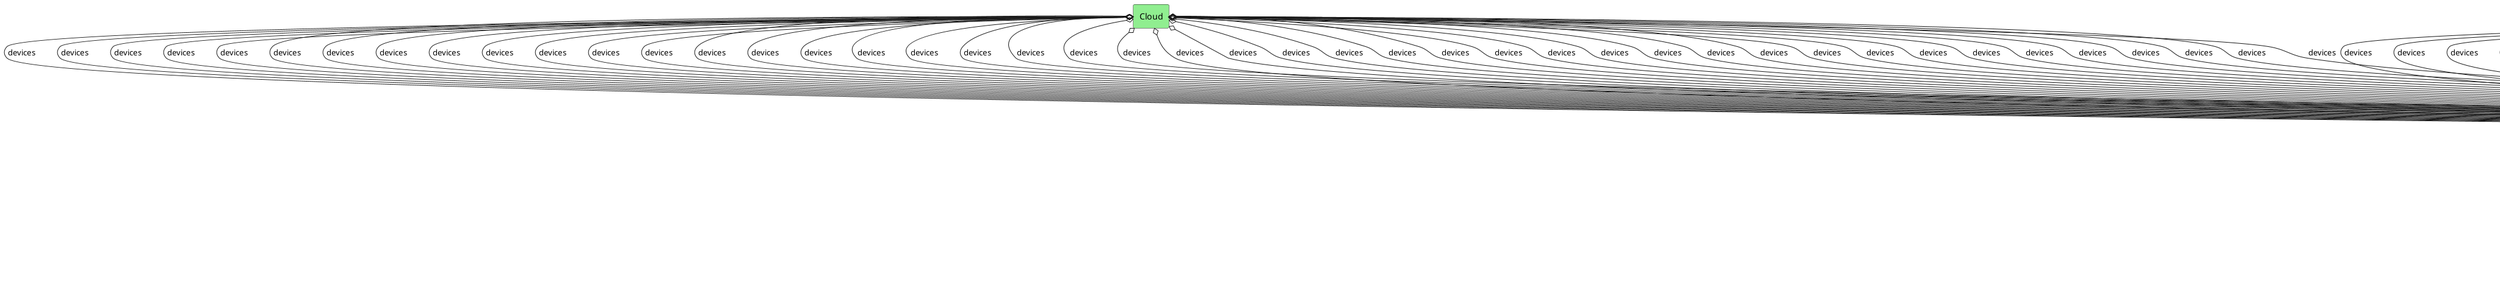 @startuml

class "Device" as Model {
 string name
 string ename
 string hostname
 string type

 addToHardware()
 create()
 disable()
 enable()
 getReservations()
 provision()
 reserve()
 
}

rectangle "PhysicalProfile" as PhysicalProfile #lightblue {
}

Model o--> "1" PhysicalProfile : profile


rectangle "Hardware" as Hardware #lightblue {
}

Model *--> "n" Hardware : hardware


rectangle "DataCenter" as DataCenter #lightblue {
}

Model o--> "1" DataCenter : datacenter


rectangle "AggregatedDevice" as AggregatedDevice #lightblue {
}

Model o--> "1" AggregatedDevice : parent




    rectangle "AggregatedDevice" as AggregatedDevice #lightgreen {
    }
    
        AggregatedDevice   *--> "n" Model : "devices"
    
    rectangle "DataCenter" as DataCenter #lightgreen {
    }
    
        DataCenter   *--> "n" Model : "devices"
    
    rectangle "Hardware" as Hardware #lightgreen {
    }
    
        Hardware   o--> "1" Model : "device"
    
    rectangle "Cloud" as Cloud #lightgreen {
    }
    
        Cloud   o--> "n" Model : "devices"
    
    rectangle "Request" as Request #lightgreen {
    }
    
        Request   o--> "n" Model : "devices"
    
    rectangle "Reservation" as Reservation #lightgreen {
    }
    
        Reservation   o--> "1" Model : "device"
    
    rectangle "AggregatedDevice" as AggregatedDevice #lightgreen {
    }
    
        AggregatedDevice   *--> "n" Model : "devices"
    
    rectangle "DataCenter" as DataCenter #lightgreen {
    }
    
        DataCenter   *--> "n" Model : "devices"
    
    rectangle "Hardware" as Hardware #lightgreen {
    }
    
        Hardware   o--> "1" Model : "device"
    
    rectangle "Cloud" as Cloud #lightgreen {
    }
    
        Cloud   o--> "n" Model : "devices"
    
    rectangle "Request" as Request #lightgreen {
    }
    
        Request   o--> "n" Model : "devices"
    
    rectangle "Reservation" as Reservation #lightgreen {
    }
    
        Reservation   o--> "1" Model : "device"
    
    rectangle "AggregatedDevice" as AggregatedDevice #lightgreen {
    }
    
        AggregatedDevice   *--> "n" Model : "devices"
    
    rectangle "DataCenter" as DataCenter #lightgreen {
    }
    
        DataCenter   *--> "n" Model : "devices"
    
    rectangle "Hardware" as Hardware #lightgreen {
    }
    
        Hardware   o--> "1" Model : "device"
    
    rectangle "Cloud" as Cloud #lightgreen {
    }
    
        Cloud   o--> "n" Model : "devices"
    
    rectangle "Request" as Request #lightgreen {
    }
    
        Request   o--> "n" Model : "devices"
    
    rectangle "Reservation" as Reservation #lightgreen {
    }
    
        Reservation   o--> "1" Model : "device"
    
    rectangle "AggregatedDevice" as AggregatedDevice #lightgreen {
    }
    
        AggregatedDevice   *--> "n" Model : "devices"
    
    rectangle "DataCenter" as DataCenter #lightgreen {
    }
    
        DataCenter   *--> "n" Model : "devices"
    
    rectangle "Hardware" as Hardware #lightgreen {
    }
    
        Hardware   o--> "1" Model : "device"
    
    rectangle "Cloud" as Cloud #lightgreen {
    }
    
        Cloud   o--> "n" Model : "devices"
    
    rectangle "Request" as Request #lightgreen {
    }
    
        Request   o--> "n" Model : "devices"
    
    rectangle "Reservation" as Reservation #lightgreen {
    }
    
        Reservation   o--> "1" Model : "device"
    
    rectangle "AggregatedDevice" as AggregatedDevice #lightgreen {
    }
    
        AggregatedDevice   *--> "n" Model : "devices"
    
    rectangle "DataCenter" as DataCenter #lightgreen {
    }
    
        DataCenter   *--> "n" Model : "devices"
    
    rectangle "Hardware" as Hardware #lightgreen {
    }
    
        Hardware   o--> "1" Model : "device"
    
    rectangle "Cloud" as Cloud #lightgreen {
    }
    
        Cloud   o--> "n" Model : "devices"
    
    rectangle "Request" as Request #lightgreen {
    }
    
        Request   o--> "n" Model : "devices"
    
    rectangle "Reservation" as Reservation #lightgreen {
    }
    
        Reservation   o--> "1" Model : "device"
    
    rectangle "AggregatedDevice" as AggregatedDevice #lightgreen {
    }
    
        AggregatedDevice   *--> "n" Model : "devices"
    
    rectangle "DataCenter" as DataCenter #lightgreen {
    }
    
        DataCenter   *--> "n" Model : "devices"
    
    rectangle "Hardware" as Hardware #lightgreen {
    }
    
        Hardware   o--> "1" Model : "device"
    
    rectangle "Cloud" as Cloud #lightgreen {
    }
    
        Cloud   o--> "n" Model : "devices"
    
    rectangle "Request" as Request #lightgreen {
    }
    
        Request   o--> "n" Model : "devices"
    
    rectangle "Reservation" as Reservation #lightgreen {
    }
    
        Reservation   o--> "1" Model : "device"
    
    rectangle "AggregatedDevice" as AggregatedDevice #lightgreen {
    }
    
        AggregatedDevice   *--> "n" Model : "devices"
    
    rectangle "DataCenter" as DataCenter #lightgreen {
    }
    
        DataCenter   *--> "n" Model : "devices"
    
    rectangle "Hardware" as Hardware #lightgreen {
    }
    
        Hardware   o--> "1" Model : "device"
    
    rectangle "Cloud" as Cloud #lightgreen {
    }
    
        Cloud   o--> "n" Model : "devices"
    
    rectangle "Request" as Request #lightgreen {
    }
    
        Request   o--> "n" Model : "devices"
    
    rectangle "Reservation" as Reservation #lightgreen {
    }
    
        Reservation   o--> "1" Model : "device"
    
    rectangle "AggregatedDevice" as AggregatedDevice #lightgreen {
    }
    
        AggregatedDevice   *--> "n" Model : "devices"
    
    rectangle "DataCenter" as DataCenter #lightgreen {
    }
    
        DataCenter   *--> "n" Model : "devices"
    
    rectangle "Hardware" as Hardware #lightgreen {
    }
    
        Hardware   o--> "1" Model : "device"
    
    rectangle "Cloud" as Cloud #lightgreen {
    }
    
        Cloud   o--> "n" Model : "devices"
    
    rectangle "Request" as Request #lightgreen {
    }
    
        Request   o--> "n" Model : "devices"
    
    rectangle "Reservation" as Reservation #lightgreen {
    }
    
        Reservation   o--> "1" Model : "device"
    
    rectangle "AggregatedDevice" as AggregatedDevice #lightgreen {
    }
    
        AggregatedDevice   *--> "n" Model : "devices"
    
    rectangle "DataCenter" as DataCenter #lightgreen {
    }
    
        DataCenter   *--> "n" Model : "devices"
    
    rectangle "Hardware" as Hardware #lightgreen {
    }
    
        Hardware   o--> "1" Model : "device"
    
    rectangle "Cloud" as Cloud #lightgreen {
    }
    
        Cloud   o--> "n" Model : "devices"
    
    rectangle "Request" as Request #lightgreen {
    }
    
        Request   o--> "n" Model : "devices"
    
    rectangle "Reservation" as Reservation #lightgreen {
    }
    
        Reservation   o--> "1" Model : "device"
    
    rectangle "AggregatedDevice" as AggregatedDevice #lightgreen {
    }
    
        AggregatedDevice   *--> "n" Model : "devices"
    
    rectangle "AcceleratorHardware" as AcceleratorHardware #lightgreen {
    }
    
        AcceleratorHardware   o--> "1" Model : "device"
    
    rectangle "ComputeHardware" as ComputeHardware #lightgreen {
    }
    
        ComputeHardware   o--> "1" Model : "device"
    
    rectangle "DataCenter" as DataCenter #lightgreen {
    }
    
        DataCenter   *--> "n" Model : "devices"
    
    rectangle "Hardware" as Hardware #lightgreen {
    }
    
        Hardware   o--> "1" Model : "device"
    
    rectangle "NetworkHardware" as NetworkHardware #lightgreen {
    }
    
        NetworkHardware   o--> "1" Model : "device"
    
    rectangle "StorageHardware" as StorageHardware #lightgreen {
    }
    
        StorageHardware   o--> "1" Model : "device"
    
    rectangle "Cloud" as Cloud #lightgreen {
    }
    
        Cloud   o--> "n" Model : "devices"
    
    rectangle "Request" as Request #lightgreen {
    }
    
        Request   o--> "n" Model : "devices"
    
    rectangle "Reservation" as Reservation #lightgreen {
    }
    
        Reservation   o--> "1" Model : "device"
    
    rectangle "AggregatedDevice" as AggregatedDevice #lightgreen {
    }
    
        AggregatedDevice   *--> "n" Model : "devices"
    
    rectangle "AcceleratorHardware" as AcceleratorHardware #lightgreen {
    }
    
        AcceleratorHardware   o--> "1" Model : "device"
    
    rectangle "ComputeHardware" as ComputeHardware #lightgreen {
    }
    
        ComputeHardware   o--> "1" Model : "device"
    
    rectangle "DataCenter" as DataCenter #lightgreen {
    }
    
        DataCenter   *--> "n" Model : "devices"
    
    rectangle "Hardware" as Hardware #lightgreen {
    }
    
        Hardware   o--> "1" Model : "device"
    
    rectangle "NetworkHardware" as NetworkHardware #lightgreen {
    }
    
        NetworkHardware   o--> "1" Model : "device"
    
    rectangle "StorageHardware" as StorageHardware #lightgreen {
    }
    
        StorageHardware   o--> "1" Model : "device"
    
    rectangle "Cloud" as Cloud #lightgreen {
    }
    
        Cloud   o--> "n" Model : "devices"
    
    rectangle "Request" as Request #lightgreen {
    }
    
        Request   o--> "n" Model : "devices"
    
    rectangle "Reservation" as Reservation #lightgreen {
    }
    
        Reservation   o--> "1" Model : "device"
    
    rectangle "AggregatedDevice" as AggregatedDevice #lightgreen {
    }
    
        AggregatedDevice   *--> "n" Model : "devices"
    
    rectangle "AcceleratorHardware" as AcceleratorHardware #lightgreen {
    }
    
        AcceleratorHardware   o--> "1" Model : "device"
    
    rectangle "ComputeHardware" as ComputeHardware #lightgreen {
    }
    
        ComputeHardware   o--> "1" Model : "device"
    
    rectangle "DataCenter" as DataCenter #lightgreen {
    }
    
        DataCenter   *--> "n" Model : "devices"
    
    rectangle "Hardware" as Hardware #lightgreen {
    }
    
        Hardware   o--> "1" Model : "device"
    
    rectangle "NetworkHardware" as NetworkHardware #lightgreen {
    }
    
        NetworkHardware   o--> "1" Model : "device"
    
    rectangle "StorageHardware" as StorageHardware #lightgreen {
    }
    
        StorageHardware   o--> "1" Model : "device"
    
    rectangle "Cloud" as Cloud #lightgreen {
    }
    
        Cloud   o--> "n" Model : "devices"
    
    rectangle "Request" as Request #lightgreen {
    }
    
        Request   o--> "n" Model : "devices"
    
    rectangle "Reservation" as Reservation #lightgreen {
    }
    
        Reservation   o--> "1" Model : "device"
    
    rectangle "AggregatedDevice" as AggregatedDevice #lightgreen {
    }
    
        AggregatedDevice   *--> "n" Model : "devices"
    
    rectangle "AcceleratorHardware" as AcceleratorHardware #lightgreen {
    }
    
        AcceleratorHardware   o--> "1" Model : "device"
    
    rectangle "ComputeHardware" as ComputeHardware #lightgreen {
    }
    
        ComputeHardware   o--> "1" Model : "device"
    
    rectangle "DataCenter" as DataCenter #lightgreen {
    }
    
        DataCenter   *--> "n" Model : "devices"
    
    rectangle "Hardware" as Hardware #lightgreen {
    }
    
        Hardware   o--> "1" Model : "device"
    
    rectangle "NetworkHardware" as NetworkHardware #lightgreen {
    }
    
        NetworkHardware   o--> "1" Model : "device"
    
    rectangle "StorageHardware" as StorageHardware #lightgreen {
    }
    
        StorageHardware   o--> "1" Model : "device"
    
    rectangle "Cloud" as Cloud #lightgreen {
    }
    
        Cloud   o--> "n" Model : "devices"
    
    rectangle "Request" as Request #lightgreen {
    }
    
        Request   o--> "n" Model : "devices"
    
    rectangle "Reservation" as Reservation #lightgreen {
    }
    
        Reservation   o--> "1" Model : "device"
    
    rectangle "AggregatedDevice" as AggregatedDevice #lightgreen {
    }
    
        AggregatedDevice   *--> "n" Model : "devices"
    
    rectangle "AcceleratorHardware" as AcceleratorHardware #lightgreen {
    }
    
        AcceleratorHardware   o--> "1" Model : "device"
    
    rectangle "ComputeHardware" as ComputeHardware #lightgreen {
    }
    
        ComputeHardware   o--> "1" Model : "device"
    
    rectangle "DataCenter" as DataCenter #lightgreen {
    }
    
        DataCenter   *--> "n" Model : "devices"
    
    rectangle "Hardware" as Hardware #lightgreen {
    }
    
        Hardware   o--> "1" Model : "device"
    
    rectangle "NetworkHardware" as NetworkHardware #lightgreen {
    }
    
        NetworkHardware   o--> "1" Model : "device"
    
    rectangle "StorageHardware" as StorageHardware #lightgreen {
    }
    
        StorageHardware   o--> "1" Model : "device"
    
    rectangle "Cloud" as Cloud #lightgreen {
    }
    
        Cloud   o--> "n" Model : "devices"
    
    rectangle "Request" as Request #lightgreen {
    }
    
        Request   o--> "n" Model : "devices"
    
    rectangle "Reservation" as Reservation #lightgreen {
    }
    
        Reservation   o--> "1" Model : "device"
    
    rectangle "AggregatedDevice" as AggregatedDevice #lightgreen {
    }
    
        AggregatedDevice   *--> "n" Model : "devices"
    
    rectangle "AcceleratorHardware" as AcceleratorHardware #lightgreen {
    }
    
        AcceleratorHardware   o--> "1" Model : "device"
    
    rectangle "ComputeHardware" as ComputeHardware #lightgreen {
    }
    
        ComputeHardware   o--> "1" Model : "device"
    
    rectangle "DataCenter" as DataCenter #lightgreen {
    }
    
        DataCenter   *--> "n" Model : "devices"
    
    rectangle "Hardware" as Hardware #lightgreen {
    }
    
        Hardware   o--> "1" Model : "device"
    
    rectangle "NetworkHardware" as NetworkHardware #lightgreen {
    }
    
        NetworkHardware   o--> "1" Model : "device"
    
    rectangle "StorageHardware" as StorageHardware #lightgreen {
    }
    
        StorageHardware   o--> "1" Model : "device"
    
    rectangle "Cloud" as Cloud #lightgreen {
    }
    
        Cloud   o--> "n" Model : "devices"
    
    rectangle "Request" as Request #lightgreen {
    }
    
        Request   o--> "n" Model : "devices"
    
    rectangle "Reservation" as Reservation #lightgreen {
    }
    
        Reservation   o--> "1" Model : "device"
    
    rectangle "AggregatedDevice" as AggregatedDevice #lightgreen {
    }
    
        AggregatedDevice   *--> "n" Model : "devices"
    
    rectangle "AcceleratorHardware" as AcceleratorHardware #lightgreen {
    }
    
        AcceleratorHardware   o--> "1" Model : "device"
    
    rectangle "ComputeHardware" as ComputeHardware #lightgreen {
    }
    
        ComputeHardware   o--> "1" Model : "device"
    
    rectangle "DataCenter" as DataCenter #lightgreen {
    }
    
        DataCenter   *--> "n" Model : "devices"
    
    rectangle "Hardware" as Hardware #lightgreen {
    }
    
        Hardware   o--> "1" Model : "device"
    
    rectangle "NetworkHardware" as NetworkHardware #lightgreen {
    }
    
        NetworkHardware   o--> "1" Model : "device"
    
    rectangle "StorageHardware" as StorageHardware #lightgreen {
    }
    
        StorageHardware   o--> "1" Model : "device"
    
    rectangle "Cloud" as Cloud #lightgreen {
    }
    
        Cloud   o--> "n" Model : "devices"
    
    rectangle "Request" as Request #lightgreen {
    }
    
        Request   o--> "n" Model : "devices"
    
    rectangle "Reservation" as Reservation #lightgreen {
    }
    
        Reservation   o--> "1" Model : "device"
    
    rectangle "AggregatedDevice" as AggregatedDevice #lightgreen {
    }
    
        AggregatedDevice   *--> "n" Model : "devices"
    
    rectangle "AcceleratorHardware" as AcceleratorHardware #lightgreen {
    }
    
        AcceleratorHardware   o--> "1" Model : "device"
    
    rectangle "ComputeHardware" as ComputeHardware #lightgreen {
    }
    
        ComputeHardware   o--> "1" Model : "device"
    
    rectangle "DataCenter" as DataCenter #lightgreen {
    }
    
        DataCenter   *--> "n" Model : "devices"
    
    rectangle "Hardware" as Hardware #lightgreen {
    }
    
        Hardware   o--> "1" Model : "device"
    
    rectangle "NetworkHardware" as NetworkHardware #lightgreen {
    }
    
        NetworkHardware   o--> "1" Model : "device"
    
    rectangle "StorageHardware" as StorageHardware #lightgreen {
    }
    
        StorageHardware   o--> "1" Model : "device"
    
    rectangle "Cloud" as Cloud #lightgreen {
    }
    
        Cloud   o--> "n" Model : "devices"
    
    rectangle "Request" as Request #lightgreen {
    }
    
        Request   o--> "n" Model : "devices"
    
    rectangle "Reservation" as Reservation #lightgreen {
    }
    
        Reservation   o--> "1" Model : "device"
    
    rectangle "AggregatedDevice" as AggregatedDevice #lightgreen {
    }
    
        AggregatedDevice   *--> "n" Model : "devices"
    
    rectangle "AcceleratorHardware" as AcceleratorHardware #lightgreen {
    }
    
        AcceleratorHardware   o--> "1" Model : "device"
    
    rectangle "ComputeHardware" as ComputeHardware #lightgreen {
    }
    
        ComputeHardware   o--> "1" Model : "device"
    
    rectangle "DataCenter" as DataCenter #lightgreen {
    }
    
        DataCenter   *--> "n" Model : "devices"
    
    rectangle "Hardware" as Hardware #lightgreen {
    }
    
        Hardware   o--> "1" Model : "device"
    
    rectangle "NetworkHardware" as NetworkHardware #lightgreen {
    }
    
        NetworkHardware   o--> "1" Model : "device"
    
    rectangle "StorageHardware" as StorageHardware #lightgreen {
    }
    
        StorageHardware   o--> "1" Model : "device"
    
    rectangle "Cloud" as Cloud #lightgreen {
    }
    
        Cloud   o--> "n" Model : "devices"
    
    rectangle "Request" as Request #lightgreen {
    }
    
        Request   o--> "n" Model : "devices"
    
    rectangle "Reservation" as Reservation #lightgreen {
    }
    
        Reservation   o--> "1" Model : "device"
    
    rectangle "AggregatedDevice" as AggregatedDevice #lightgreen {
    }
    
        AggregatedDevice   *--> "n" Model : "devices"
    
    rectangle "AcceleratorHardware" as AcceleratorHardware #lightgreen {
    }
    
        AcceleratorHardware   o--> "1" Model : "device"
    
    rectangle "ComputeHardware" as ComputeHardware #lightgreen {
    }
    
        ComputeHardware   o--> "1" Model : "device"
    
    rectangle "DataCenter" as DataCenter #lightgreen {
    }
    
        DataCenter   *--> "n" Model : "devices"
    
    rectangle "Hardware" as Hardware #lightgreen {
    }
    
        Hardware   o--> "1" Model : "device"
    
    rectangle "NetworkHardware" as NetworkHardware #lightgreen {
    }
    
        NetworkHardware   o--> "1" Model : "device"
    
    rectangle "StorageHardware" as StorageHardware #lightgreen {
    }
    
        StorageHardware   o--> "1" Model : "device"
    
    rectangle "Cloud" as Cloud #lightgreen {
    }
    
        Cloud   o--> "n" Model : "devices"
    
    rectangle "Request" as Request #lightgreen {
    }
    
        Request   o--> "n" Model : "devices"
    
    rectangle "Reservation" as Reservation #lightgreen {
    }
    
        Reservation   o--> "1" Model : "device"
    
    rectangle "AggregatedDevice" as AggregatedDevice #lightgreen {
    }
    
        AggregatedDevice   *--> "n" Model : "devices"
    
    rectangle "AcceleratorHardware" as AcceleratorHardware #lightgreen {
    }
    
        AcceleratorHardware   o--> "1" Model : "device"
    
    rectangle "ComputeHardware" as ComputeHardware #lightgreen {
    }
    
        ComputeHardware   o--> "1" Model : "device"
    
    rectangle "DataCenter" as DataCenter #lightgreen {
    }
    
        DataCenter   *--> "n" Model : "devices"
    
    rectangle "Hardware" as Hardware #lightgreen {
    }
    
        Hardware   o--> "1" Model : "device"
    
    rectangle "NetworkHardware" as NetworkHardware #lightgreen {
    }
    
        NetworkHardware   o--> "1" Model : "device"
    
    rectangle "StorageHardware" as StorageHardware #lightgreen {
    }
    
        StorageHardware   o--> "1" Model : "device"
    
    rectangle "Cloud" as Cloud #lightgreen {
    }
    
        Cloud   o--> "n" Model : "devices"
    
    rectangle "Request" as Request #lightgreen {
    }
    
        Request   o--> "n" Model : "devices"
    
    rectangle "Reservation" as Reservation #lightgreen {
    }
    
        Reservation   o--> "1" Model : "device"
    
    rectangle "AggregatedDevice" as AggregatedDevice #lightgreen {
    }
    
        AggregatedDevice   *--> "n" Model : "devices"
    
    rectangle "AcceleratorHardware" as AcceleratorHardware #lightgreen {
    }
    
        AcceleratorHardware   o--> "1" Model : "device"
    
    rectangle "ComputeHardware" as ComputeHardware #lightgreen {
    }
    
        ComputeHardware   o--> "1" Model : "device"
    
    rectangle "DataCenter" as DataCenter #lightgreen {
    }
    
        DataCenter   *--> "n" Model : "devices"
    
    rectangle "Hardware" as Hardware #lightgreen {
    }
    
        Hardware   o--> "1" Model : "device"
    
    rectangle "NetworkHardware" as NetworkHardware #lightgreen {
    }
    
        NetworkHardware   o--> "1" Model : "device"
    
    rectangle "StorageHardware" as StorageHardware #lightgreen {
    }
    
        StorageHardware   o--> "1" Model : "device"
    
    rectangle "Cloud" as Cloud #lightgreen {
    }
    
        Cloud   o--> "n" Model : "devices"
    
    rectangle "Request" as Request #lightgreen {
    }
    
        Request   o--> "n" Model : "devices"
    
    rectangle "Reservation" as Reservation #lightgreen {
    }
    
        Reservation   o--> "1" Model : "device"
    
    rectangle "AggregatedDevice" as AggregatedDevice #lightgreen {
    }
    
        AggregatedDevice   *--> "n" Model : "devices"
    
    rectangle "AcceleratorHardware" as AcceleratorHardware #lightgreen {
    }
    
        AcceleratorHardware   o--> "1" Model : "device"
    
    rectangle "ComputeHardware" as ComputeHardware #lightgreen {
    }
    
        ComputeHardware   o--> "1" Model : "device"
    
    rectangle "DataCenter" as DataCenter #lightgreen {
    }
    
        DataCenter   *--> "n" Model : "devices"
    
    rectangle "Hardware" as Hardware #lightgreen {
    }
    
        Hardware   o--> "1" Model : "device"
    
    rectangle "NetworkHardware" as NetworkHardware #lightgreen {
    }
    
        NetworkHardware   o--> "1" Model : "device"
    
    rectangle "StorageHardware" as StorageHardware #lightgreen {
    }
    
        StorageHardware   o--> "1" Model : "device"
    
    rectangle "Cloud" as Cloud #lightgreen {
    }
    
        Cloud   o--> "n" Model : "devices"
    
    rectangle "Request" as Request #lightgreen {
    }
    
        Request   o--> "n" Model : "devices"
    
    rectangle "Reservation" as Reservation #lightgreen {
    }
    
        Reservation   o--> "1" Model : "device"
    
    rectangle "AggregatedDevice" as AggregatedDevice #lightgreen {
    }
    
        AggregatedDevice   *--> "n" Model : "devices"
    
    rectangle "AcceleratorHardware" as AcceleratorHardware #lightgreen {
    }
    
        AcceleratorHardware   o--> "1" Model : "device"
    
    rectangle "ComputeHardware" as ComputeHardware #lightgreen {
    }
    
        ComputeHardware   o--> "1" Model : "device"
    
    rectangle "DataCenter" as DataCenter #lightgreen {
    }
    
        DataCenter   *--> "n" Model : "devices"
    
    rectangle "Hardware" as Hardware #lightgreen {
    }
    
        Hardware   o--> "1" Model : "device"
    
    rectangle "NetworkHardware" as NetworkHardware #lightgreen {
    }
    
        NetworkHardware   o--> "1" Model : "device"
    
    rectangle "StorageHardware" as StorageHardware #lightgreen {
    }
    
        StorageHardware   o--> "1" Model : "device"
    
    rectangle "Cloud" as Cloud #lightgreen {
    }
    
        Cloud   o--> "n" Model : "devices"
    
    rectangle "Request" as Request #lightgreen {
    }
    
        Request   o--> "n" Model : "devices"
    
    rectangle "Reservation" as Reservation #lightgreen {
    }
    
        Reservation   o--> "1" Model : "device"
    
    rectangle "AggregatedDevice" as AggregatedDevice #lightgreen {
    }
    
        AggregatedDevice   *--> "n" Model : "devices"
    
    rectangle "AcceleratorHardware" as AcceleratorHardware #lightgreen {
    }
    
        AcceleratorHardware   o--> "1" Model : "device"
    
    rectangle "ComputeHardware" as ComputeHardware #lightgreen {
    }
    
        ComputeHardware   o--> "1" Model : "device"
    
    rectangle "DataCenter" as DataCenter #lightgreen {
    }
    
        DataCenter   *--> "n" Model : "devices"
    
    rectangle "Hardware" as Hardware #lightgreen {
    }
    
        Hardware   o--> "1" Model : "device"
    
    rectangle "NetworkHardware" as NetworkHardware #lightgreen {
    }
    
        NetworkHardware   o--> "1" Model : "device"
    
    rectangle "StorageHardware" as StorageHardware #lightgreen {
    }
    
        StorageHardware   o--> "1" Model : "device"
    
    rectangle "Cloud" as Cloud #lightgreen {
    }
    
        Cloud   o--> "n" Model : "devices"
    
    rectangle "Request" as Request #lightgreen {
    }
    
        Request   o--> "n" Model : "devices"
    
    rectangle "Reservation" as Reservation #lightgreen {
    }
    
        Reservation   o--> "1" Model : "device"
    
    rectangle "AggregatedDevice" as AggregatedDevice #lightgreen {
    }
    
        AggregatedDevice   *--> "n" Model : "devices"
    
    rectangle "AcceleratorHardware" as AcceleratorHardware #lightgreen {
    }
    
        AcceleratorHardware   o--> "1" Model : "device"
    
    rectangle "ComputeHardware" as ComputeHardware #lightgreen {
    }
    
        ComputeHardware   o--> "1" Model : "device"
    
    rectangle "DataCenter" as DataCenter #lightgreen {
    }
    
        DataCenter   *--> "n" Model : "devices"
    
    rectangle "Hardware" as Hardware #lightgreen {
    }
    
        Hardware   o--> "1" Model : "device"
    
    rectangle "NetworkHardware" as NetworkHardware #lightgreen {
    }
    
        NetworkHardware   o--> "1" Model : "device"
    
    rectangle "StorageHardware" as StorageHardware #lightgreen {
    }
    
        StorageHardware   o--> "1" Model : "device"
    
    rectangle "Cloud" as Cloud #lightgreen {
    }
    
        Cloud   o--> "n" Model : "devices"
    
    rectangle "Request" as Request #lightgreen {
    }
    
        Request   o--> "n" Model : "devices"
    
    rectangle "Reservation" as Reservation #lightgreen {
    }
    
        Reservation   o--> "1" Model : "device"
    
    rectangle "AggregatedDevice" as AggregatedDevice #lightgreen {
    }
    
        AggregatedDevice   *--> "n" Model : "devices"
    
    rectangle "AcceleratorHardware" as AcceleratorHardware #lightgreen {
    }
    
        AcceleratorHardware   o--> "1" Model : "device"
    
    rectangle "ComputeHardware" as ComputeHardware #lightgreen {
    }
    
        ComputeHardware   o--> "1" Model : "device"
    
    rectangle "DataCenter" as DataCenter #lightgreen {
    }
    
        DataCenter   *--> "n" Model : "devices"
    
    rectangle "Hardware" as Hardware #lightgreen {
    }
    
        Hardware   o--> "1" Model : "device"
    
    rectangle "NetworkHardware" as NetworkHardware #lightgreen {
    }
    
        NetworkHardware   o--> "1" Model : "device"
    
    rectangle "StorageHardware" as StorageHardware #lightgreen {
    }
    
        StorageHardware   o--> "1" Model : "device"
    
    rectangle "Cloud" as Cloud #lightgreen {
    }
    
        Cloud   o--> "n" Model : "devices"
    
    rectangle "Request" as Request #lightgreen {
    }
    
        Request   o--> "n" Model : "devices"
    
    rectangle "Reservation" as Reservation #lightgreen {
    }
    
        Reservation   o--> "1" Model : "device"
    
    rectangle "AggregatedDevice" as AggregatedDevice #lightgreen {
    }
    
        AggregatedDevice   *--> "n" Model : "devices"
    
    rectangle "AcceleratorHardware" as AcceleratorHardware #lightgreen {
    }
    
        AcceleratorHardware   o--> "1" Model : "device"
    
    rectangle "ComputeHardware" as ComputeHardware #lightgreen {
    }
    
        ComputeHardware   o--> "1" Model : "device"
    
    rectangle "DataCenter" as DataCenter #lightgreen {
    }
    
        DataCenter   *--> "n" Model : "devices"
    
    rectangle "Hardware" as Hardware #lightgreen {
    }
    
        Hardware   o--> "1" Model : "device"
    
    rectangle "NetworkHardware" as NetworkHardware #lightgreen {
    }
    
        NetworkHardware   o--> "1" Model : "device"
    
    rectangle "StorageHardware" as StorageHardware #lightgreen {
    }
    
        StorageHardware   o--> "1" Model : "device"
    
    rectangle "Cloud" as Cloud #lightgreen {
    }
    
        Cloud   o--> "n" Model : "devices"
    
    rectangle "Request" as Request #lightgreen {
    }
    
        Request   o--> "n" Model : "devices"
    
    rectangle "Reservation" as Reservation #lightgreen {
    }
    
        Reservation   o--> "1" Model : "device"
    
    rectangle "AggregatedDevice" as AggregatedDevice #lightgreen {
    }
    
        AggregatedDevice   *--> "n" Model : "devices"
    
    rectangle "AcceleratorHardware" as AcceleratorHardware #lightgreen {
    }
    
        AcceleratorHardware   o--> "1" Model : "device"
    
    rectangle "ComputeHardware" as ComputeHardware #lightgreen {
    }
    
        ComputeHardware   o--> "1" Model : "device"
    
    rectangle "DataCenter" as DataCenter #lightgreen {
    }
    
        DataCenter   *--> "n" Model : "devices"
    
    rectangle "Hardware" as Hardware #lightgreen {
    }
    
        Hardware   o--> "1" Model : "device"
    
    rectangle "NetworkHardware" as NetworkHardware #lightgreen {
    }
    
        NetworkHardware   o--> "1" Model : "device"
    
    rectangle "StorageHardware" as StorageHardware #lightgreen {
    }
    
        StorageHardware   o--> "1" Model : "device"
    
    rectangle "Cloud" as Cloud #lightgreen {
    }
    
        Cloud   o--> "n" Model : "devices"
    
    rectangle "Request" as Request #lightgreen {
    }
    
        Request   o--> "n" Model : "devices"
    
    rectangle "Reservation" as Reservation #lightgreen {
    }
    
        Reservation   o--> "1" Model : "device"
    
    rectangle "AggregatedDevice" as AggregatedDevice #lightgreen {
    }
    
        AggregatedDevice   *--> "n" Model : "devices"
    
    rectangle "AcceleratorHardware" as AcceleratorHardware #lightgreen {
    }
    
        AcceleratorHardware   o--> "1" Model : "device"
    
    rectangle "ComputeHardware" as ComputeHardware #lightgreen {
    }
    
        ComputeHardware   o--> "1" Model : "device"
    
    rectangle "DataCenter" as DataCenter #lightgreen {
    }
    
        DataCenter   *--> "n" Model : "devices"
    
    rectangle "Hardware" as Hardware #lightgreen {
    }
    
        Hardware   o--> "1" Model : "device"
    
    rectangle "NetworkHardware" as NetworkHardware #lightgreen {
    }
    
        NetworkHardware   o--> "1" Model : "device"
    
    rectangle "StorageHardware" as StorageHardware #lightgreen {
    }
    
        StorageHardware   o--> "1" Model : "device"
    
    rectangle "Cloud" as Cloud #lightgreen {
    }
    
        Cloud   o--> "n" Model : "devices"
    
    rectangle "Request" as Request #lightgreen {
    }
    
        Request   o--> "n" Model : "devices"
    
    rectangle "Reservation" as Reservation #lightgreen {
    }
    
        Reservation   o--> "1" Model : "device"
    
    rectangle "AggregatedDevice" as AggregatedDevice #lightgreen {
    }
    
        AggregatedDevice   *--> "n" Model : "devices"
    
    rectangle "AcceleratorHardware" as AcceleratorHardware #lightgreen {
    }
    
        AcceleratorHardware   o--> "1" Model : "device"
    
    rectangle "ComputeHardware" as ComputeHardware #lightgreen {
    }
    
        ComputeHardware   o--> "1" Model : "device"
    
    rectangle "DataCenter" as DataCenter #lightgreen {
    }
    
        DataCenter   *--> "n" Model : "devices"
    
    rectangle "Hardware" as Hardware #lightgreen {
    }
    
        Hardware   o--> "1" Model : "device"
    
    rectangle "NetworkHardware" as NetworkHardware #lightgreen {
    }
    
        NetworkHardware   o--> "1" Model : "device"
    
    rectangle "StorageHardware" as StorageHardware #lightgreen {
    }
    
        StorageHardware   o--> "1" Model : "device"
    
    rectangle "Cloud" as Cloud #lightgreen {
    }
    
        Cloud   o--> "n" Model : "devices"
    
    rectangle "Request" as Request #lightgreen {
    }
    
        Request   o--> "n" Model : "devices"
    
    rectangle "Reservation" as Reservation #lightgreen {
    }
    
        Reservation   o--> "1" Model : "device"
    
    rectangle "AggregatedDevice" as AggregatedDevice #lightgreen {
    }
    
        AggregatedDevice   *--> "n" Model : "devices"
    
    rectangle "AcceleratorHardware" as AcceleratorHardware #lightgreen {
    }
    
        AcceleratorHardware   o--> "1" Model : "device"
    
    rectangle "ComputeHardware" as ComputeHardware #lightgreen {
    }
    
        ComputeHardware   o--> "1" Model : "device"
    
    rectangle "DataCenter" as DataCenter #lightgreen {
    }
    
        DataCenter   *--> "n" Model : "devices"
    
    rectangle "Hardware" as Hardware #lightgreen {
    }
    
        Hardware   o--> "1" Model : "device"
    
    rectangle "NetworkHardware" as NetworkHardware #lightgreen {
    }
    
        NetworkHardware   o--> "1" Model : "device"
    
    rectangle "StorageHardware" as StorageHardware #lightgreen {
    }
    
        StorageHardware   o--> "1" Model : "device"
    
    rectangle "Cloud" as Cloud #lightgreen {
    }
    
        Cloud   o--> "n" Model : "devices"
    
    rectangle "Request" as Request #lightgreen {
    }
    
        Request   o--> "n" Model : "devices"
    
    rectangle "Reservation" as Reservation #lightgreen {
    }
    
        Reservation   o--> "1" Model : "device"
    
    rectangle "AggregatedDevice" as AggregatedDevice #lightgreen {
    }
    
        AggregatedDevice   *--> "n" Model : "devices"
    
    rectangle "AcceleratorHardware" as AcceleratorHardware #lightgreen {
    }
    
        AcceleratorHardware   o--> "1" Model : "device"
    
    rectangle "ComputeHardware" as ComputeHardware #lightgreen {
    }
    
        ComputeHardware   o--> "1" Model : "device"
    
    rectangle "DataCenter" as DataCenter #lightgreen {
    }
    
        DataCenter   *--> "n" Model : "devices"
    
    rectangle "Hardware" as Hardware #lightgreen {
    }
    
        Hardware   o--> "1" Model : "device"
    
    rectangle "NetworkHardware" as NetworkHardware #lightgreen {
    }
    
        NetworkHardware   o--> "1" Model : "device"
    
    rectangle "StorageHardware" as StorageHardware #lightgreen {
    }
    
        StorageHardware   o--> "1" Model : "device"
    
    rectangle "Cloud" as Cloud #lightgreen {
    }
    
        Cloud   o--> "n" Model : "devices"
    
    rectangle "Request" as Request #lightgreen {
    }
    
        Request   o--> "n" Model : "devices"
    
    rectangle "Reservation" as Reservation #lightgreen {
    }
    
        Reservation   o--> "1" Model : "device"
    
    rectangle "AggregatedDevice" as AggregatedDevice #lightgreen {
    }
    
        AggregatedDevice   *--> "n" Model : "devices"
    
    rectangle "AcceleratorHardware" as AcceleratorHardware #lightgreen {
    }
    
        AcceleratorHardware   o--> "1" Model : "device"
    
    rectangle "ComputeHardware" as ComputeHardware #lightgreen {
    }
    
        ComputeHardware   o--> "1" Model : "device"
    
    rectangle "DataCenter" as DataCenter #lightgreen {
    }
    
        DataCenter   *--> "n" Model : "devices"
    
    rectangle "Hardware" as Hardware #lightgreen {
    }
    
        Hardware   o--> "1" Model : "device"
    
    rectangle "NetworkHardware" as NetworkHardware #lightgreen {
    }
    
        NetworkHardware   o--> "1" Model : "device"
    
    rectangle "StorageHardware" as StorageHardware #lightgreen {
    }
    
        StorageHardware   o--> "1" Model : "device"
    
    rectangle "Cloud" as Cloud #lightgreen {
    }
    
        Cloud   o--> "n" Model : "devices"
    
    rectangle "Request" as Request #lightgreen {
    }
    
        Request   o--> "n" Model : "devices"
    
    rectangle "Reservation" as Reservation #lightgreen {
    }
    
        Reservation   o--> "1" Model : "device"
    
    rectangle "AggregatedDevice" as AggregatedDevice #lightgreen {
    }
    
        AggregatedDevice   *--> "n" Model : "devices"
    
    rectangle "AcceleratorHardware" as AcceleratorHardware #lightgreen {
    }
    
        AcceleratorHardware   o--> "1" Model : "device"
    
    rectangle "ComputeHardware" as ComputeHardware #lightgreen {
    }
    
        ComputeHardware   o--> "1" Model : "device"
    
    rectangle "DataCenter" as DataCenter #lightgreen {
    }
    
        DataCenter   *--> "n" Model : "devices"
    
    rectangle "Hardware" as Hardware #lightgreen {
    }
    
        Hardware   o--> "1" Model : "device"
    
    rectangle "NetworkHardware" as NetworkHardware #lightgreen {
    }
    
        NetworkHardware   o--> "1" Model : "device"
    
    rectangle "StorageHardware" as StorageHardware #lightgreen {
    }
    
        StorageHardware   o--> "1" Model : "device"
    
    rectangle "Cloud" as Cloud #lightgreen {
    }
    
        Cloud   o--> "n" Model : "devices"
    
    rectangle "Request" as Request #lightgreen {
    }
    
        Request   o--> "n" Model : "devices"
    
    rectangle "Reservation" as Reservation #lightgreen {
    }
    
        Reservation   o--> "1" Model : "device"
    
    rectangle "AggregatedDevice" as AggregatedDevice #lightgreen {
    }
    
        AggregatedDevice   *--> "n" Model : "devices"
    
    rectangle "AcceleratorHardware" as AcceleratorHardware #lightgreen {
    }
    
        AcceleratorHardware   o--> "1" Model : "device"
    
    rectangle "ComputeHardware" as ComputeHardware #lightgreen {
    }
    
        ComputeHardware   o--> "1" Model : "device"
    
    rectangle "DataCenter" as DataCenter #lightgreen {
    }
    
        DataCenter   *--> "n" Model : "devices"
    
    rectangle "Hardware" as Hardware #lightgreen {
    }
    
        Hardware   o--> "1" Model : "device"
    
    rectangle "NetworkHardware" as NetworkHardware #lightgreen {
    }
    
        NetworkHardware   o--> "1" Model : "device"
    
    rectangle "StorageHardware" as StorageHardware #lightgreen {
    }
    
        StorageHardware   o--> "1" Model : "device"
    
    rectangle "Cloud" as Cloud #lightgreen {
    }
    
        Cloud   o--> "n" Model : "devices"
    
    rectangle "Request" as Request #lightgreen {
    }
    
        Request   o--> "n" Model : "devices"
    
    rectangle "Reservation" as Reservation #lightgreen {
    }
    
        Reservation   o--> "1" Model : "device"
    
    rectangle "AggregatedDevice" as AggregatedDevice #lightgreen {
    }
    
        AggregatedDevice   *--> "n" Model : "devices"
    
    rectangle "AcceleratorHardware" as AcceleratorHardware #lightgreen {
    }
    
        AcceleratorHardware   o--> "1" Model : "device"
    
    rectangle "ComputeHardware" as ComputeHardware #lightgreen {
    }
    
        ComputeHardware   o--> "1" Model : "device"
    
    rectangle "DataCenter" as DataCenter #lightgreen {
    }
    
        DataCenter   *--> "n" Model : "devices"
    
    rectangle "Hardware" as Hardware #lightgreen {
    }
    
        Hardware   o--> "1" Model : "device"
    
    rectangle "NetworkHardware" as NetworkHardware #lightgreen {
    }
    
        NetworkHardware   o--> "1" Model : "device"
    
    rectangle "StorageHardware" as StorageHardware #lightgreen {
    }
    
        StorageHardware   o--> "1" Model : "device"
    
    rectangle "Cloud" as Cloud #lightgreen {
    }
    
        Cloud   o--> "n" Model : "devices"
    
    rectangle "Request" as Request #lightgreen {
    }
    
        Request   o--> "n" Model : "devices"
    
    rectangle "Reservation" as Reservation #lightgreen {
    }
    
        Reservation   o--> "1" Model : "device"
    
    rectangle "AggregatedDevice" as AggregatedDevice #lightgreen {
    }
    
        AggregatedDevice   *--> "n" Model : "devices"
    
    rectangle "AcceleratorHardware" as AcceleratorHardware #lightgreen {
    }
    
        AcceleratorHardware   o--> "1" Model : "device"
    
    rectangle "ComputeHardware" as ComputeHardware #lightgreen {
    }
    
        ComputeHardware   o--> "1" Model : "device"
    
    rectangle "DataCenter" as DataCenter #lightgreen {
    }
    
        DataCenter   *--> "n" Model : "devices"
    
    rectangle "Hardware" as Hardware #lightgreen {
    }
    
        Hardware   o--> "1" Model : "device"
    
    rectangle "NetworkHardware" as NetworkHardware #lightgreen {
    }
    
        NetworkHardware   o--> "1" Model : "device"
    
    rectangle "StorageHardware" as StorageHardware #lightgreen {
    }
    
        StorageHardware   o--> "1" Model : "device"
    
    rectangle "Cloud" as Cloud #lightgreen {
    }
    
        Cloud   o--> "n" Model : "devices"
    
    rectangle "Request" as Request #lightgreen {
    }
    
        Request   o--> "n" Model : "devices"
    
    rectangle "Reservation" as Reservation #lightgreen {
    }
    
        Reservation   o--> "1" Model : "device"
    
    rectangle "AggregatedDevice" as AggregatedDevice #lightgreen {
    }
    
        AggregatedDevice   *--> "n" Model : "devices"
    
    rectangle "AcceleratorHardware" as AcceleratorHardware #lightgreen {
    }
    
        AcceleratorHardware   o--> "1" Model : "device"
    
    rectangle "ComputeHardware" as ComputeHardware #lightgreen {
    }
    
        ComputeHardware   o--> "1" Model : "device"
    
    rectangle "DataCenter" as DataCenter #lightgreen {
    }
    
        DataCenter   *--> "n" Model : "devices"
    
    rectangle "Hardware" as Hardware #lightgreen {
    }
    
        Hardware   o--> "1" Model : "device"
    
    rectangle "NetworkHardware" as NetworkHardware #lightgreen {
    }
    
        NetworkHardware   o--> "1" Model : "device"
    
    rectangle "StorageHardware" as StorageHardware #lightgreen {
    }
    
        StorageHardware   o--> "1" Model : "device"
    
    rectangle "Cloud" as Cloud #lightgreen {
    }
    
        Cloud   o--> "n" Model : "devices"
    
    rectangle "Request" as Request #lightgreen {
    }
    
        Request   o--> "n" Model : "devices"
    
    rectangle "Reservation" as Reservation #lightgreen {
    }
    
        Reservation   o--> "1" Model : "device"
    
    rectangle "AggregatedDevice" as AggregatedDevice #lightgreen {
    }
    
        AggregatedDevice   *--> "n" Model : "devices"
    
    rectangle "AcceleratorHardware" as AcceleratorHardware #lightgreen {
    }
    
        AcceleratorHardware   o--> "1" Model : "device"
    
    rectangle "ComputeHardware" as ComputeHardware #lightgreen {
    }
    
        ComputeHardware   o--> "1" Model : "device"
    
    rectangle "DataCenter" as DataCenter #lightgreen {
    }
    
        DataCenter   *--> "n" Model : "devices"
    
    rectangle "Hardware" as Hardware #lightgreen {
    }
    
        Hardware   o--> "1" Model : "device"
    
    rectangle "NetworkHardware" as NetworkHardware #lightgreen {
    }
    
        NetworkHardware   o--> "1" Model : "device"
    
    rectangle "StorageHardware" as StorageHardware #lightgreen {
    }
    
        StorageHardware   o--> "1" Model : "device"
    
    rectangle "Cloud" as Cloud #lightgreen {
    }
    
        Cloud   o--> "n" Model : "devices"
    
    rectangle "Request" as Request #lightgreen {
    }
    
        Request   o--> "n" Model : "devices"
    
    rectangle "Reservation" as Reservation #lightgreen {
    }
    
        Reservation   o--> "1" Model : "device"
    
    rectangle "AggregatedDevice" as AggregatedDevice #lightgreen {
    }
    
        AggregatedDevice   *--> "n" Model : "devices"
    
    rectangle "AcceleratorHardware" as AcceleratorHardware #lightgreen {
    }
    
        AcceleratorHardware   o--> "1" Model : "device"
    
    rectangle "ComputeHardware" as ComputeHardware #lightgreen {
    }
    
        ComputeHardware   o--> "1" Model : "device"
    
    rectangle "DataCenter" as DataCenter #lightgreen {
    }
    
        DataCenter   *--> "n" Model : "devices"
    
    rectangle "Hardware" as Hardware #lightgreen {
    }
    
        Hardware   o--> "1" Model : "device"
    
    rectangle "NetworkHardware" as NetworkHardware #lightgreen {
    }
    
        NetworkHardware   o--> "1" Model : "device"
    
    rectangle "StorageHardware" as StorageHardware #lightgreen {
    }
    
        StorageHardware   o--> "1" Model : "device"
    
    rectangle "Cloud" as Cloud #lightgreen {
    }
    
        Cloud   o--> "n" Model : "devices"
    
    rectangle "Request" as Request #lightgreen {
    }
    
        Request   o--> "n" Model : "devices"
    
    rectangle "Reservation" as Reservation #lightgreen {
    }
    
        Reservation   o--> "1" Model : "device"
    
    rectangle "AggregatedDevice" as AggregatedDevice #lightgreen {
    }
    
        AggregatedDevice   *--> "n" Model : "devices"
    
    rectangle "AcceleratorHardware" as AcceleratorHardware #lightgreen {
    }
    
        AcceleratorHardware   o--> "1" Model : "device"
    
    rectangle "ComputeHardware" as ComputeHardware #lightgreen {
    }
    
        ComputeHardware   o--> "1" Model : "device"
    
    rectangle "DataCenter" as DataCenter #lightgreen {
    }
    
        DataCenter   *--> "n" Model : "devices"
    
    rectangle "Hardware" as Hardware #lightgreen {
    }
    
        Hardware   o--> "1" Model : "device"
    
    rectangle "NetworkHardware" as NetworkHardware #lightgreen {
    }
    
        NetworkHardware   o--> "1" Model : "device"
    
    rectangle "StorageHardware" as StorageHardware #lightgreen {
    }
    
        StorageHardware   o--> "1" Model : "device"
    
    rectangle "Cloud" as Cloud #lightgreen {
    }
    
        Cloud   o--> "n" Model : "devices"
    
    rectangle "Request" as Request #lightgreen {
    }
    
        Request   o--> "n" Model : "devices"
    
    rectangle "Reservation" as Reservation #lightgreen {
    }
    
        Reservation   o--> "1" Model : "device"
    
    rectangle "AggregatedDevice" as AggregatedDevice #lightgreen {
    }
    
        AggregatedDevice   *--> "n" Model : "devices"
    
    rectangle "AcceleratorHardware" as AcceleratorHardware #lightgreen {
    }
    
        AcceleratorHardware   o--> "1" Model : "device"
    
    rectangle "ComputeHardware" as ComputeHardware #lightgreen {
    }
    
        ComputeHardware   o--> "1" Model : "device"
    
    rectangle "DataCenter" as DataCenter #lightgreen {
    }
    
        DataCenter   *--> "n" Model : "devices"
    
    rectangle "Hardware" as Hardware #lightgreen {
    }
    
        Hardware   o--> "1" Model : "device"
    
    rectangle "NetworkHardware" as NetworkHardware #lightgreen {
    }
    
        NetworkHardware   o--> "1" Model : "device"
    
    rectangle "StorageHardware" as StorageHardware #lightgreen {
    }
    
        StorageHardware   o--> "1" Model : "device"
    
    rectangle "Cloud" as Cloud #lightgreen {
    }
    
        Cloud   o--> "n" Model : "devices"
    
    rectangle "Request" as Request #lightgreen {
    }
    
        Request   o--> "n" Model : "devices"
    
    rectangle "Reservation" as Reservation #lightgreen {
    }
    
        Reservation   o--> "1" Model : "device"
    
    rectangle "AggregatedDevice" as AggregatedDevice #lightgreen {
    }
    
        AggregatedDevice   *--> "n" Model : "devices"
    
    rectangle "AcceleratorHardware" as AcceleratorHardware #lightgreen {
    }
    
        AcceleratorHardware   o--> "1" Model : "device"
    
    rectangle "ComputeHardware" as ComputeHardware #lightgreen {
    }
    
        ComputeHardware   o--> "1" Model : "device"
    
    rectangle "DataCenter" as DataCenter #lightgreen {
    }
    
        DataCenter   *--> "n" Model : "devices"
    
    rectangle "Hardware" as Hardware #lightgreen {
    }
    
        Hardware   o--> "1" Model : "device"
    
    rectangle "NetworkHardware" as NetworkHardware #lightgreen {
    }
    
        NetworkHardware   o--> "1" Model : "device"
    
    rectangle "StorageHardware" as StorageHardware #lightgreen {
    }
    
        StorageHardware   o--> "1" Model : "device"
    
    rectangle "Cloud" as Cloud #lightgreen {
    }
    
        Cloud   o--> "n" Model : "devices"
    
    rectangle "Request" as Request #lightgreen {
    }
    
        Request   o--> "n" Model : "devices"
    
    rectangle "Reservation" as Reservation #lightgreen {
    }
    
        Reservation   o--> "1" Model : "device"
    
    rectangle "AggregatedDevice" as AggregatedDevice #lightgreen {
    }
    
        AggregatedDevice   *--> "n" Model : "devices"
    
    rectangle "AcceleratorHardware" as AcceleratorHardware #lightgreen {
    }
    
        AcceleratorHardware   o--> "1" Model : "device"
    
    rectangle "ComputeHardware" as ComputeHardware #lightgreen {
    }
    
        ComputeHardware   o--> "1" Model : "device"
    
    rectangle "DataCenter" as DataCenter #lightgreen {
    }
    
        DataCenter   *--> "n" Model : "devices"
    
    rectangle "Hardware" as Hardware #lightgreen {
    }
    
        Hardware   o--> "1" Model : "device"
    
    rectangle "NetworkHardware" as NetworkHardware #lightgreen {
    }
    
        NetworkHardware   o--> "1" Model : "device"
    
    rectangle "StorageHardware" as StorageHardware #lightgreen {
    }
    
        StorageHardware   o--> "1" Model : "device"
    
    rectangle "Cloud" as Cloud #lightgreen {
    }
    
        Cloud   o--> "n" Model : "devices"
    
    rectangle "Request" as Request #lightgreen {
    }
    
        Request   o--> "n" Model : "devices"
    
    rectangle "Reservation" as Reservation #lightgreen {
    }
    
        Reservation   o--> "1" Model : "device"
    

@enduml
